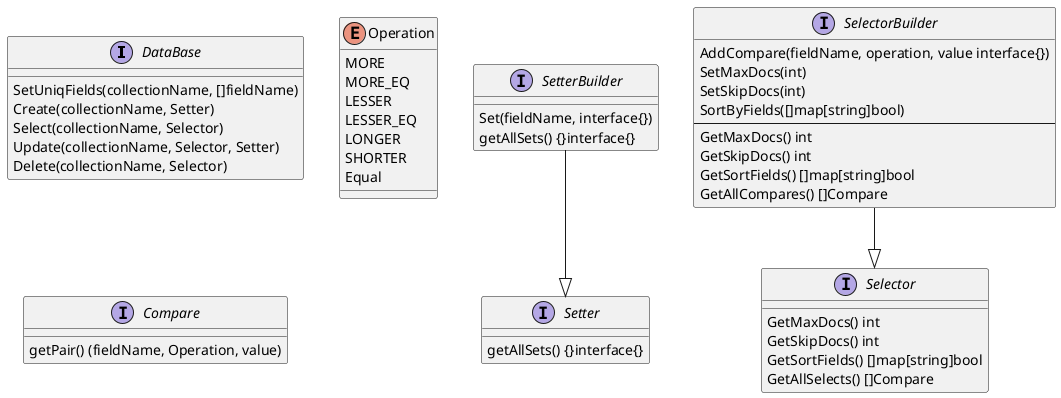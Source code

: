 @startuml

interface DataBase{
    SetUniqFields(collectionName, []fieldName)
    Create(collectionName, Setter)
    Select(collectionName, Selector)
    Update(collectionName, Selector, Setter)
    Delete(collectionName, Selector)
}

interface SetterBuilder{
    Set(fieldName, interface{})
    getAllSets() {}interface{}
}

interface Setter{
    getAllSets() {}interface{}
}

SetterBuilder --|> Setter

interface SelectorBuilder{
    AddCompare(fieldName, operation, value interface{})
    SetMaxDocs(int)
    SetSkipDocs(int)
    SortByFields([]map[string]bool)
    ---
    GetMaxDocs() int
    GetSkipDocs() int
    GetSortFields() []map[string]bool
    GetAllCompares() []Compare
}

interface Selector{
    GetMaxDocs() int
    GetSkipDocs() int
    GetSortFields() []map[string]bool
    GetAllSelects() []Compare
}

SelectorBuilder --|> Selector

enum Operation{
    MORE
    MORE_EQ
    LESSER
    LESSER_EQ
    LONGER
    SHORTER
    Equal
}

interface Compare{
    getPair() (fieldName, Operation, value)
}

@enduml